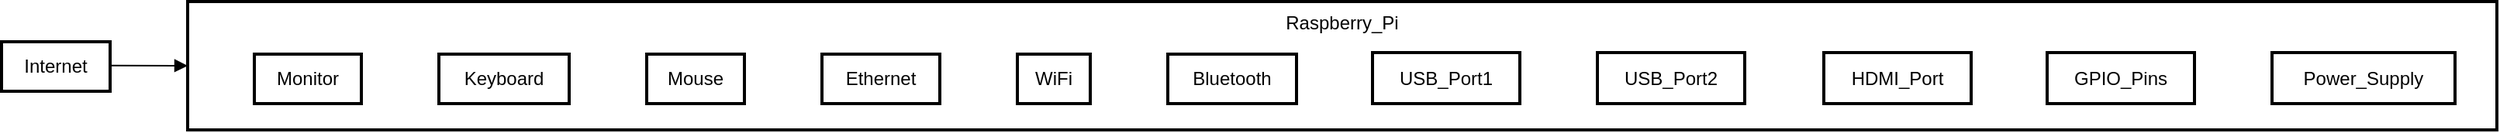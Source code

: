 <mxfile version="24.7.7">
  <diagram name="Página-1" id="luf2CUgg5LzOQk7it8L8">
    <mxGraphModel>
      <root>
        <mxCell id="0" />
        <mxCell id="1" parent="0" />
        <mxCell id="2" value="Raspberry_Pi" style="whiteSpace=wrap;strokeWidth=2;verticalAlign=top;" vertex="1" parent="1">
          <mxGeometry x="120" width="1489" height="83" as="geometry" />
        </mxCell>
        <mxCell id="3" value="Monitor" style="whiteSpace=wrap;strokeWidth=2;" vertex="1" parent="2">
          <mxGeometry x="43" y="34" width="69" height="32" as="geometry" />
        </mxCell>
        <mxCell id="4" value="Keyboard" style="whiteSpace=wrap;strokeWidth=2;" vertex="1" parent="2">
          <mxGeometry x="162" y="34" width="84" height="32" as="geometry" />
        </mxCell>
        <mxCell id="5" value="Mouse" style="whiteSpace=wrap;strokeWidth=2;" vertex="1" parent="2">
          <mxGeometry x="296" y="34" width="63" height="32" as="geometry" />
        </mxCell>
        <mxCell id="6" value="Ethernet" style="whiteSpace=wrap;strokeWidth=2;" vertex="1" parent="2">
          <mxGeometry x="409" y="34" width="76" height="32" as="geometry" />
        </mxCell>
        <mxCell id="7" value="WiFi" style="whiteSpace=wrap;strokeWidth=2;" vertex="1" parent="2">
          <mxGeometry x="535" y="34" width="47" height="32" as="geometry" />
        </mxCell>
        <mxCell id="8" value="Bluetooth" style="whiteSpace=wrap;strokeWidth=2;" vertex="1" parent="2">
          <mxGeometry x="632" y="34" width="83" height="32" as="geometry" />
        </mxCell>
        <mxCell id="9" value="USB_Port1" style="whiteSpace=wrap;strokeWidth=2;" vertex="1" parent="2">
          <mxGeometry x="764" y="33" width="95" height="33" as="geometry" />
        </mxCell>
        <mxCell id="10" value="USB_Port2" style="whiteSpace=wrap;strokeWidth=2;" vertex="1" parent="2">
          <mxGeometry x="909" y="33" width="95" height="33" as="geometry" />
        </mxCell>
        <mxCell id="11" value="HDMI_Port" style="whiteSpace=wrap;strokeWidth=2;" vertex="1" parent="2">
          <mxGeometry x="1055" y="33" width="95" height="33" as="geometry" />
        </mxCell>
        <mxCell id="12" value="GPIO_Pins" style="whiteSpace=wrap;strokeWidth=2;" vertex="1" parent="2">
          <mxGeometry x="1199" y="33" width="95" height="33" as="geometry" />
        </mxCell>
        <mxCell id="13" value="Power_Supply" style="whiteSpace=wrap;strokeWidth=2;" vertex="1" parent="2">
          <mxGeometry x="1344" y="33" width="118" height="33" as="geometry" />
        </mxCell>
        <mxCell id="14" value="Internet" style="whiteSpace=wrap;strokeWidth=2;" vertex="1" parent="1">
          <mxGeometry y="26" width="70" height="32" as="geometry" />
        </mxCell>
        <mxCell id="15" value="" style="curved=1;startArrow=none;endArrow=block;exitX=1;exitY=0.48;entryX=0;entryY=0.5;" edge="1" parent="1" source="14" target="2">
          <mxGeometry relative="1" as="geometry">
            <Array as="points" />
          </mxGeometry>
        </mxCell>
      </root>
    </mxGraphModel>
  </diagram>
</mxfile>

